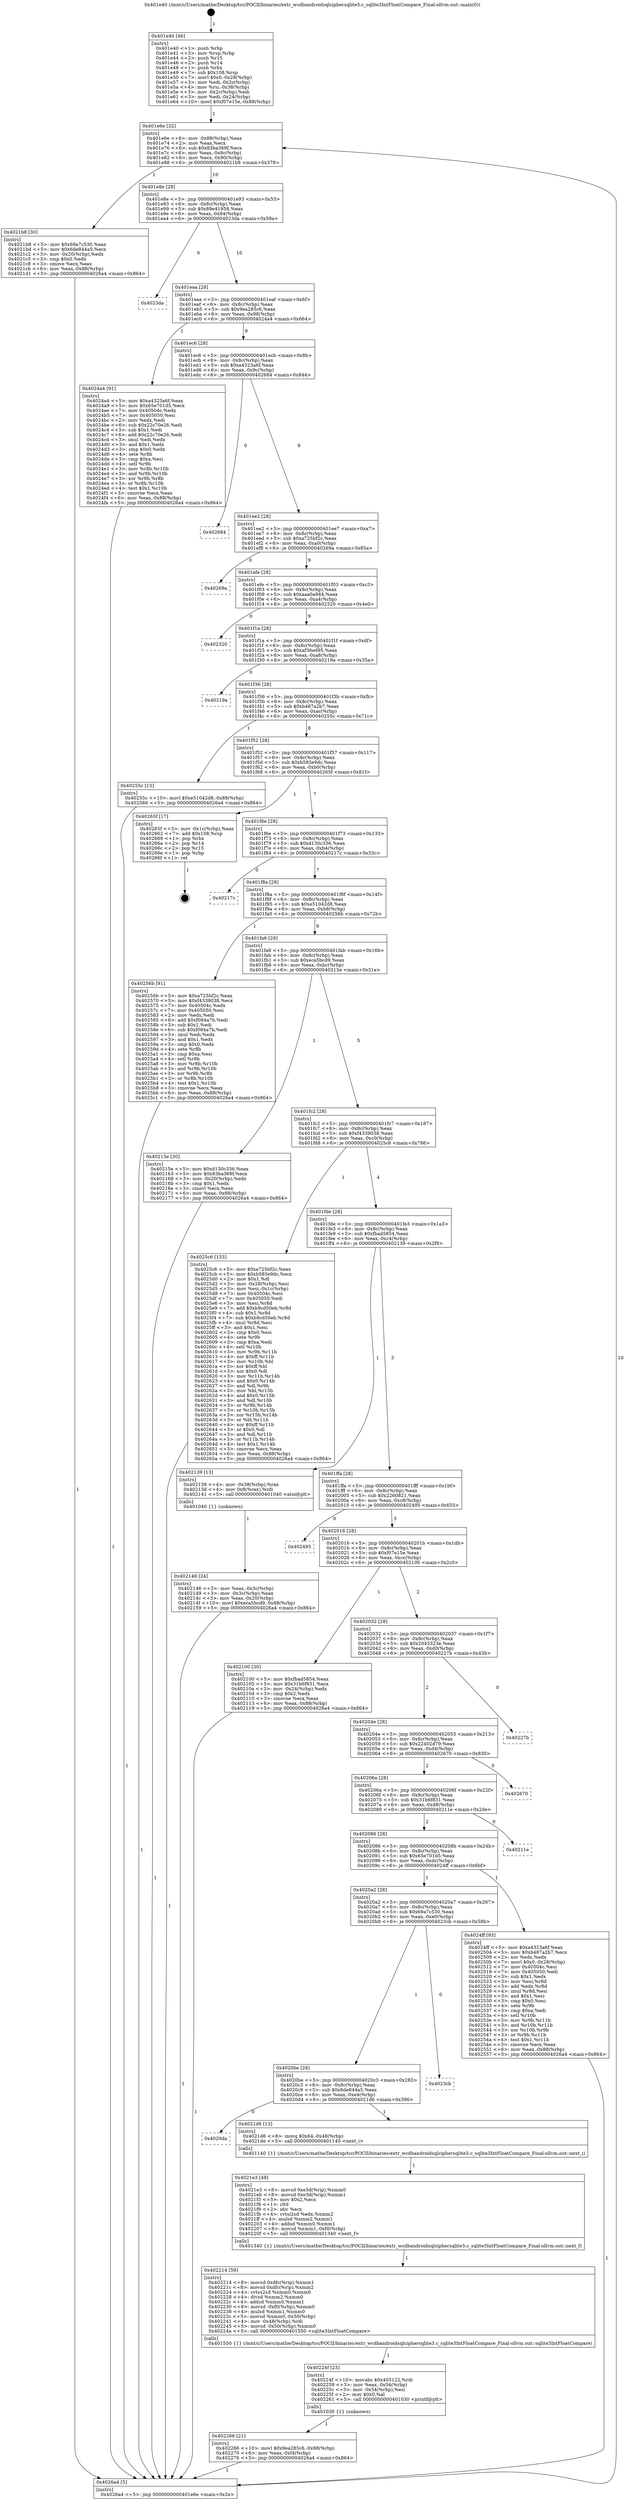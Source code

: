 digraph "0x401e40" {
  label = "0x401e40 (/mnt/c/Users/mathe/Desktop/tcc/POCII/binaries/extr_wcdbandroidsqlciphersqlite3.c_sqlite3IntFloatCompare_Final-ollvm.out::main(0))"
  labelloc = "t"
  node[shape=record]

  Entry [label="",width=0.3,height=0.3,shape=circle,fillcolor=black,style=filled]
  "0x401e6e" [label="{
     0x401e6e [32]\l
     | [instrs]\l
     &nbsp;&nbsp;0x401e6e \<+6\>: mov -0x88(%rbp),%eax\l
     &nbsp;&nbsp;0x401e74 \<+2\>: mov %eax,%ecx\l
     &nbsp;&nbsp;0x401e76 \<+6\>: sub $0x83ba369f,%ecx\l
     &nbsp;&nbsp;0x401e7c \<+6\>: mov %eax,-0x8c(%rbp)\l
     &nbsp;&nbsp;0x401e82 \<+6\>: mov %ecx,-0x90(%rbp)\l
     &nbsp;&nbsp;0x401e88 \<+6\>: je 00000000004021b8 \<main+0x378\>\l
  }"]
  "0x4021b8" [label="{
     0x4021b8 [30]\l
     | [instrs]\l
     &nbsp;&nbsp;0x4021b8 \<+5\>: mov $0x69a7c530,%eax\l
     &nbsp;&nbsp;0x4021bd \<+5\>: mov $0x6de844a5,%ecx\l
     &nbsp;&nbsp;0x4021c2 \<+3\>: mov -0x20(%rbp),%edx\l
     &nbsp;&nbsp;0x4021c5 \<+3\>: cmp $0x0,%edx\l
     &nbsp;&nbsp;0x4021c8 \<+3\>: cmove %ecx,%eax\l
     &nbsp;&nbsp;0x4021cb \<+6\>: mov %eax,-0x88(%rbp)\l
     &nbsp;&nbsp;0x4021d1 \<+5\>: jmp 00000000004026a4 \<main+0x864\>\l
  }"]
  "0x401e8e" [label="{
     0x401e8e [28]\l
     | [instrs]\l
     &nbsp;&nbsp;0x401e8e \<+5\>: jmp 0000000000401e93 \<main+0x53\>\l
     &nbsp;&nbsp;0x401e93 \<+6\>: mov -0x8c(%rbp),%eax\l
     &nbsp;&nbsp;0x401e99 \<+5\>: sub $0x89e41958,%eax\l
     &nbsp;&nbsp;0x401e9e \<+6\>: mov %eax,-0x94(%rbp)\l
     &nbsp;&nbsp;0x401ea4 \<+6\>: je 00000000004023da \<main+0x59a\>\l
  }"]
  Exit [label="",width=0.3,height=0.3,shape=circle,fillcolor=black,style=filled,peripheries=2]
  "0x4023da" [label="{
     0x4023da\l
  }", style=dashed]
  "0x401eaa" [label="{
     0x401eaa [28]\l
     | [instrs]\l
     &nbsp;&nbsp;0x401eaa \<+5\>: jmp 0000000000401eaf \<main+0x6f\>\l
     &nbsp;&nbsp;0x401eaf \<+6\>: mov -0x8c(%rbp),%eax\l
     &nbsp;&nbsp;0x401eb5 \<+5\>: sub $0x9ea285c6,%eax\l
     &nbsp;&nbsp;0x401eba \<+6\>: mov %eax,-0x98(%rbp)\l
     &nbsp;&nbsp;0x401ec0 \<+6\>: je 00000000004024a4 \<main+0x664\>\l
  }"]
  "0x402266" [label="{
     0x402266 [21]\l
     | [instrs]\l
     &nbsp;&nbsp;0x402266 \<+10\>: movl $0x9ea285c6,-0x88(%rbp)\l
     &nbsp;&nbsp;0x402270 \<+6\>: mov %eax,-0xf4(%rbp)\l
     &nbsp;&nbsp;0x402276 \<+5\>: jmp 00000000004026a4 \<main+0x864\>\l
  }"]
  "0x4024a4" [label="{
     0x4024a4 [91]\l
     | [instrs]\l
     &nbsp;&nbsp;0x4024a4 \<+5\>: mov $0xa4323a6f,%eax\l
     &nbsp;&nbsp;0x4024a9 \<+5\>: mov $0x65e701d5,%ecx\l
     &nbsp;&nbsp;0x4024ae \<+7\>: mov 0x40504c,%edx\l
     &nbsp;&nbsp;0x4024b5 \<+7\>: mov 0x405050,%esi\l
     &nbsp;&nbsp;0x4024bc \<+2\>: mov %edx,%edi\l
     &nbsp;&nbsp;0x4024be \<+6\>: sub $0x22c70e26,%edi\l
     &nbsp;&nbsp;0x4024c4 \<+3\>: sub $0x1,%edi\l
     &nbsp;&nbsp;0x4024c7 \<+6\>: add $0x22c70e26,%edi\l
     &nbsp;&nbsp;0x4024cd \<+3\>: imul %edi,%edx\l
     &nbsp;&nbsp;0x4024d0 \<+3\>: and $0x1,%edx\l
     &nbsp;&nbsp;0x4024d3 \<+3\>: cmp $0x0,%edx\l
     &nbsp;&nbsp;0x4024d6 \<+4\>: sete %r8b\l
     &nbsp;&nbsp;0x4024da \<+3\>: cmp $0xa,%esi\l
     &nbsp;&nbsp;0x4024dd \<+4\>: setl %r9b\l
     &nbsp;&nbsp;0x4024e1 \<+3\>: mov %r8b,%r10b\l
     &nbsp;&nbsp;0x4024e4 \<+3\>: and %r9b,%r10b\l
     &nbsp;&nbsp;0x4024e7 \<+3\>: xor %r9b,%r8b\l
     &nbsp;&nbsp;0x4024ea \<+3\>: or %r8b,%r10b\l
     &nbsp;&nbsp;0x4024ed \<+4\>: test $0x1,%r10b\l
     &nbsp;&nbsp;0x4024f1 \<+3\>: cmovne %ecx,%eax\l
     &nbsp;&nbsp;0x4024f4 \<+6\>: mov %eax,-0x88(%rbp)\l
     &nbsp;&nbsp;0x4024fa \<+5\>: jmp 00000000004026a4 \<main+0x864\>\l
  }"]
  "0x401ec6" [label="{
     0x401ec6 [28]\l
     | [instrs]\l
     &nbsp;&nbsp;0x401ec6 \<+5\>: jmp 0000000000401ecb \<main+0x8b\>\l
     &nbsp;&nbsp;0x401ecb \<+6\>: mov -0x8c(%rbp),%eax\l
     &nbsp;&nbsp;0x401ed1 \<+5\>: sub $0xa4323a6f,%eax\l
     &nbsp;&nbsp;0x401ed6 \<+6\>: mov %eax,-0x9c(%rbp)\l
     &nbsp;&nbsp;0x401edc \<+6\>: je 0000000000402684 \<main+0x844\>\l
  }"]
  "0x40224f" [label="{
     0x40224f [23]\l
     | [instrs]\l
     &nbsp;&nbsp;0x40224f \<+10\>: movabs $0x403122,%rdi\l
     &nbsp;&nbsp;0x402259 \<+3\>: mov %eax,-0x54(%rbp)\l
     &nbsp;&nbsp;0x40225c \<+3\>: mov -0x54(%rbp),%esi\l
     &nbsp;&nbsp;0x40225f \<+2\>: mov $0x0,%al\l
     &nbsp;&nbsp;0x402261 \<+5\>: call 0000000000401030 \<printf@plt\>\l
     | [calls]\l
     &nbsp;&nbsp;0x401030 \{1\} (unknown)\l
  }"]
  "0x402684" [label="{
     0x402684\l
  }", style=dashed]
  "0x401ee2" [label="{
     0x401ee2 [28]\l
     | [instrs]\l
     &nbsp;&nbsp;0x401ee2 \<+5\>: jmp 0000000000401ee7 \<main+0xa7\>\l
     &nbsp;&nbsp;0x401ee7 \<+6\>: mov -0x8c(%rbp),%eax\l
     &nbsp;&nbsp;0x401eed \<+5\>: sub $0xa725bf2c,%eax\l
     &nbsp;&nbsp;0x401ef2 \<+6\>: mov %eax,-0xa0(%rbp)\l
     &nbsp;&nbsp;0x401ef8 \<+6\>: je 000000000040269a \<main+0x85a\>\l
  }"]
  "0x402214" [label="{
     0x402214 [59]\l
     | [instrs]\l
     &nbsp;&nbsp;0x402214 \<+8\>: movsd 0xdfc(%rip),%xmm1\l
     &nbsp;&nbsp;0x40221c \<+8\>: movsd 0xdfc(%rip),%xmm2\l
     &nbsp;&nbsp;0x402224 \<+4\>: cvtss2sd %xmm0,%xmm0\l
     &nbsp;&nbsp;0x402228 \<+4\>: divsd %xmm2,%xmm0\l
     &nbsp;&nbsp;0x40222c \<+4\>: addsd %xmm0,%xmm1\l
     &nbsp;&nbsp;0x402230 \<+8\>: movsd -0xf0(%rbp),%xmm0\l
     &nbsp;&nbsp;0x402238 \<+4\>: mulsd %xmm1,%xmm0\l
     &nbsp;&nbsp;0x40223c \<+5\>: movsd %xmm0,-0x50(%rbp)\l
     &nbsp;&nbsp;0x402241 \<+4\>: mov -0x48(%rbp),%rdi\l
     &nbsp;&nbsp;0x402245 \<+5\>: movsd -0x50(%rbp),%xmm0\l
     &nbsp;&nbsp;0x40224a \<+5\>: call 0000000000401550 \<sqlite3IntFloatCompare\>\l
     | [calls]\l
     &nbsp;&nbsp;0x401550 \{1\} (/mnt/c/Users/mathe/Desktop/tcc/POCII/binaries/extr_wcdbandroidsqlciphersqlite3.c_sqlite3IntFloatCompare_Final-ollvm.out::sqlite3IntFloatCompare)\l
  }"]
  "0x40269a" [label="{
     0x40269a\l
  }", style=dashed]
  "0x401efe" [label="{
     0x401efe [28]\l
     | [instrs]\l
     &nbsp;&nbsp;0x401efe \<+5\>: jmp 0000000000401f03 \<main+0xc3\>\l
     &nbsp;&nbsp;0x401f03 \<+6\>: mov -0x8c(%rbp),%eax\l
     &nbsp;&nbsp;0x401f09 \<+5\>: sub $0xaaa0a944,%eax\l
     &nbsp;&nbsp;0x401f0e \<+6\>: mov %eax,-0xa4(%rbp)\l
     &nbsp;&nbsp;0x401f14 \<+6\>: je 0000000000402320 \<main+0x4e0\>\l
  }"]
  "0x4021e3" [label="{
     0x4021e3 [49]\l
     | [instrs]\l
     &nbsp;&nbsp;0x4021e3 \<+8\>: movsd 0xe3d(%rip),%xmm0\l
     &nbsp;&nbsp;0x4021eb \<+8\>: movsd 0xe3d(%rip),%xmm1\l
     &nbsp;&nbsp;0x4021f3 \<+5\>: mov $0x2,%ecx\l
     &nbsp;&nbsp;0x4021f8 \<+1\>: cltd\l
     &nbsp;&nbsp;0x4021f9 \<+2\>: idiv %ecx\l
     &nbsp;&nbsp;0x4021fb \<+4\>: cvtsi2sd %edx,%xmm2\l
     &nbsp;&nbsp;0x4021ff \<+4\>: mulsd %xmm2,%xmm1\l
     &nbsp;&nbsp;0x402203 \<+4\>: addsd %xmm0,%xmm1\l
     &nbsp;&nbsp;0x402207 \<+8\>: movsd %xmm1,-0xf0(%rbp)\l
     &nbsp;&nbsp;0x40220f \<+5\>: call 0000000000401340 \<next_f\>\l
     | [calls]\l
     &nbsp;&nbsp;0x401340 \{1\} (/mnt/c/Users/mathe/Desktop/tcc/POCII/binaries/extr_wcdbandroidsqlciphersqlite3.c_sqlite3IntFloatCompare_Final-ollvm.out::next_f)\l
  }"]
  "0x402320" [label="{
     0x402320\l
  }", style=dashed]
  "0x401f1a" [label="{
     0x401f1a [28]\l
     | [instrs]\l
     &nbsp;&nbsp;0x401f1a \<+5\>: jmp 0000000000401f1f \<main+0xdf\>\l
     &nbsp;&nbsp;0x401f1f \<+6\>: mov -0x8c(%rbp),%eax\l
     &nbsp;&nbsp;0x401f25 \<+5\>: sub $0xaf36ed95,%eax\l
     &nbsp;&nbsp;0x401f2a \<+6\>: mov %eax,-0xa8(%rbp)\l
     &nbsp;&nbsp;0x401f30 \<+6\>: je 000000000040219a \<main+0x35a\>\l
  }"]
  "0x4020da" [label="{
     0x4020da\l
  }", style=dashed]
  "0x40219a" [label="{
     0x40219a\l
  }", style=dashed]
  "0x401f36" [label="{
     0x401f36 [28]\l
     | [instrs]\l
     &nbsp;&nbsp;0x401f36 \<+5\>: jmp 0000000000401f3b \<main+0xfb\>\l
     &nbsp;&nbsp;0x401f3b \<+6\>: mov -0x8c(%rbp),%eax\l
     &nbsp;&nbsp;0x401f41 \<+5\>: sub $0xb487a2b7,%eax\l
     &nbsp;&nbsp;0x401f46 \<+6\>: mov %eax,-0xac(%rbp)\l
     &nbsp;&nbsp;0x401f4c \<+6\>: je 000000000040255c \<main+0x71c\>\l
  }"]
  "0x4021d6" [label="{
     0x4021d6 [13]\l
     | [instrs]\l
     &nbsp;&nbsp;0x4021d6 \<+8\>: movq $0x64,-0x48(%rbp)\l
     &nbsp;&nbsp;0x4021de \<+5\>: call 0000000000401140 \<next_i\>\l
     | [calls]\l
     &nbsp;&nbsp;0x401140 \{1\} (/mnt/c/Users/mathe/Desktop/tcc/POCII/binaries/extr_wcdbandroidsqlciphersqlite3.c_sqlite3IntFloatCompare_Final-ollvm.out::next_i)\l
  }"]
  "0x40255c" [label="{
     0x40255c [15]\l
     | [instrs]\l
     &nbsp;&nbsp;0x40255c \<+10\>: movl $0xe51042d8,-0x88(%rbp)\l
     &nbsp;&nbsp;0x402566 \<+5\>: jmp 00000000004026a4 \<main+0x864\>\l
  }"]
  "0x401f52" [label="{
     0x401f52 [28]\l
     | [instrs]\l
     &nbsp;&nbsp;0x401f52 \<+5\>: jmp 0000000000401f57 \<main+0x117\>\l
     &nbsp;&nbsp;0x401f57 \<+6\>: mov -0x8c(%rbp),%eax\l
     &nbsp;&nbsp;0x401f5d \<+5\>: sub $0xb583e9dc,%eax\l
     &nbsp;&nbsp;0x401f62 \<+6\>: mov %eax,-0xb0(%rbp)\l
     &nbsp;&nbsp;0x401f68 \<+6\>: je 000000000040265f \<main+0x81f\>\l
  }"]
  "0x4020be" [label="{
     0x4020be [28]\l
     | [instrs]\l
     &nbsp;&nbsp;0x4020be \<+5\>: jmp 00000000004020c3 \<main+0x283\>\l
     &nbsp;&nbsp;0x4020c3 \<+6\>: mov -0x8c(%rbp),%eax\l
     &nbsp;&nbsp;0x4020c9 \<+5\>: sub $0x6de844a5,%eax\l
     &nbsp;&nbsp;0x4020ce \<+6\>: mov %eax,-0xe4(%rbp)\l
     &nbsp;&nbsp;0x4020d4 \<+6\>: je 00000000004021d6 \<main+0x396\>\l
  }"]
  "0x40265f" [label="{
     0x40265f [17]\l
     | [instrs]\l
     &nbsp;&nbsp;0x40265f \<+3\>: mov -0x1c(%rbp),%eax\l
     &nbsp;&nbsp;0x402662 \<+7\>: add $0x108,%rsp\l
     &nbsp;&nbsp;0x402669 \<+1\>: pop %rbx\l
     &nbsp;&nbsp;0x40266a \<+2\>: pop %r14\l
     &nbsp;&nbsp;0x40266c \<+2\>: pop %r15\l
     &nbsp;&nbsp;0x40266e \<+1\>: pop %rbp\l
     &nbsp;&nbsp;0x40266f \<+1\>: ret\l
  }"]
  "0x401f6e" [label="{
     0x401f6e [28]\l
     | [instrs]\l
     &nbsp;&nbsp;0x401f6e \<+5\>: jmp 0000000000401f73 \<main+0x133\>\l
     &nbsp;&nbsp;0x401f73 \<+6\>: mov -0x8c(%rbp),%eax\l
     &nbsp;&nbsp;0x401f79 \<+5\>: sub $0xd130c336,%eax\l
     &nbsp;&nbsp;0x401f7e \<+6\>: mov %eax,-0xb4(%rbp)\l
     &nbsp;&nbsp;0x401f84 \<+6\>: je 000000000040217c \<main+0x33c\>\l
  }"]
  "0x4023cb" [label="{
     0x4023cb\l
  }", style=dashed]
  "0x40217c" [label="{
     0x40217c\l
  }", style=dashed]
  "0x401f8a" [label="{
     0x401f8a [28]\l
     | [instrs]\l
     &nbsp;&nbsp;0x401f8a \<+5\>: jmp 0000000000401f8f \<main+0x14f\>\l
     &nbsp;&nbsp;0x401f8f \<+6\>: mov -0x8c(%rbp),%eax\l
     &nbsp;&nbsp;0x401f95 \<+5\>: sub $0xe51042d8,%eax\l
     &nbsp;&nbsp;0x401f9a \<+6\>: mov %eax,-0xb8(%rbp)\l
     &nbsp;&nbsp;0x401fa0 \<+6\>: je 000000000040256b \<main+0x72b\>\l
  }"]
  "0x4020a2" [label="{
     0x4020a2 [28]\l
     | [instrs]\l
     &nbsp;&nbsp;0x4020a2 \<+5\>: jmp 00000000004020a7 \<main+0x267\>\l
     &nbsp;&nbsp;0x4020a7 \<+6\>: mov -0x8c(%rbp),%eax\l
     &nbsp;&nbsp;0x4020ad \<+5\>: sub $0x69a7c530,%eax\l
     &nbsp;&nbsp;0x4020b2 \<+6\>: mov %eax,-0xe0(%rbp)\l
     &nbsp;&nbsp;0x4020b8 \<+6\>: je 00000000004023cb \<main+0x58b\>\l
  }"]
  "0x40256b" [label="{
     0x40256b [91]\l
     | [instrs]\l
     &nbsp;&nbsp;0x40256b \<+5\>: mov $0xa725bf2c,%eax\l
     &nbsp;&nbsp;0x402570 \<+5\>: mov $0xf4339038,%ecx\l
     &nbsp;&nbsp;0x402575 \<+7\>: mov 0x40504c,%edx\l
     &nbsp;&nbsp;0x40257c \<+7\>: mov 0x405050,%esi\l
     &nbsp;&nbsp;0x402583 \<+2\>: mov %edx,%edi\l
     &nbsp;&nbsp;0x402585 \<+6\>: add $0xf084a7b,%edi\l
     &nbsp;&nbsp;0x40258b \<+3\>: sub $0x1,%edi\l
     &nbsp;&nbsp;0x40258e \<+6\>: sub $0xf084a7b,%edi\l
     &nbsp;&nbsp;0x402594 \<+3\>: imul %edi,%edx\l
     &nbsp;&nbsp;0x402597 \<+3\>: and $0x1,%edx\l
     &nbsp;&nbsp;0x40259a \<+3\>: cmp $0x0,%edx\l
     &nbsp;&nbsp;0x40259d \<+4\>: sete %r8b\l
     &nbsp;&nbsp;0x4025a1 \<+3\>: cmp $0xa,%esi\l
     &nbsp;&nbsp;0x4025a4 \<+4\>: setl %r9b\l
     &nbsp;&nbsp;0x4025a8 \<+3\>: mov %r8b,%r10b\l
     &nbsp;&nbsp;0x4025ab \<+3\>: and %r9b,%r10b\l
     &nbsp;&nbsp;0x4025ae \<+3\>: xor %r9b,%r8b\l
     &nbsp;&nbsp;0x4025b1 \<+3\>: or %r8b,%r10b\l
     &nbsp;&nbsp;0x4025b4 \<+4\>: test $0x1,%r10b\l
     &nbsp;&nbsp;0x4025b8 \<+3\>: cmovne %ecx,%eax\l
     &nbsp;&nbsp;0x4025bb \<+6\>: mov %eax,-0x88(%rbp)\l
     &nbsp;&nbsp;0x4025c1 \<+5\>: jmp 00000000004026a4 \<main+0x864\>\l
  }"]
  "0x401fa6" [label="{
     0x401fa6 [28]\l
     | [instrs]\l
     &nbsp;&nbsp;0x401fa6 \<+5\>: jmp 0000000000401fab \<main+0x16b\>\l
     &nbsp;&nbsp;0x401fab \<+6\>: mov -0x8c(%rbp),%eax\l
     &nbsp;&nbsp;0x401fb1 \<+5\>: sub $0xeca5bcd9,%eax\l
     &nbsp;&nbsp;0x401fb6 \<+6\>: mov %eax,-0xbc(%rbp)\l
     &nbsp;&nbsp;0x401fbc \<+6\>: je 000000000040215e \<main+0x31e\>\l
  }"]
  "0x4024ff" [label="{
     0x4024ff [93]\l
     | [instrs]\l
     &nbsp;&nbsp;0x4024ff \<+5\>: mov $0xa4323a6f,%eax\l
     &nbsp;&nbsp;0x402504 \<+5\>: mov $0xb487a2b7,%ecx\l
     &nbsp;&nbsp;0x402509 \<+2\>: xor %edx,%edx\l
     &nbsp;&nbsp;0x40250b \<+7\>: movl $0x0,-0x28(%rbp)\l
     &nbsp;&nbsp;0x402512 \<+7\>: mov 0x40504c,%esi\l
     &nbsp;&nbsp;0x402519 \<+7\>: mov 0x405050,%edi\l
     &nbsp;&nbsp;0x402520 \<+3\>: sub $0x1,%edx\l
     &nbsp;&nbsp;0x402523 \<+3\>: mov %esi,%r8d\l
     &nbsp;&nbsp;0x402526 \<+3\>: add %edx,%r8d\l
     &nbsp;&nbsp;0x402529 \<+4\>: imul %r8d,%esi\l
     &nbsp;&nbsp;0x40252d \<+3\>: and $0x1,%esi\l
     &nbsp;&nbsp;0x402530 \<+3\>: cmp $0x0,%esi\l
     &nbsp;&nbsp;0x402533 \<+4\>: sete %r9b\l
     &nbsp;&nbsp;0x402537 \<+3\>: cmp $0xa,%edi\l
     &nbsp;&nbsp;0x40253a \<+4\>: setl %r10b\l
     &nbsp;&nbsp;0x40253e \<+3\>: mov %r9b,%r11b\l
     &nbsp;&nbsp;0x402541 \<+3\>: and %r10b,%r11b\l
     &nbsp;&nbsp;0x402544 \<+3\>: xor %r10b,%r9b\l
     &nbsp;&nbsp;0x402547 \<+3\>: or %r9b,%r11b\l
     &nbsp;&nbsp;0x40254a \<+4\>: test $0x1,%r11b\l
     &nbsp;&nbsp;0x40254e \<+3\>: cmovne %ecx,%eax\l
     &nbsp;&nbsp;0x402551 \<+6\>: mov %eax,-0x88(%rbp)\l
     &nbsp;&nbsp;0x402557 \<+5\>: jmp 00000000004026a4 \<main+0x864\>\l
  }"]
  "0x40215e" [label="{
     0x40215e [30]\l
     | [instrs]\l
     &nbsp;&nbsp;0x40215e \<+5\>: mov $0xd130c336,%eax\l
     &nbsp;&nbsp;0x402163 \<+5\>: mov $0x83ba369f,%ecx\l
     &nbsp;&nbsp;0x402168 \<+3\>: mov -0x20(%rbp),%edx\l
     &nbsp;&nbsp;0x40216b \<+3\>: cmp $0x1,%edx\l
     &nbsp;&nbsp;0x40216e \<+3\>: cmovl %ecx,%eax\l
     &nbsp;&nbsp;0x402171 \<+6\>: mov %eax,-0x88(%rbp)\l
     &nbsp;&nbsp;0x402177 \<+5\>: jmp 00000000004026a4 \<main+0x864\>\l
  }"]
  "0x401fc2" [label="{
     0x401fc2 [28]\l
     | [instrs]\l
     &nbsp;&nbsp;0x401fc2 \<+5\>: jmp 0000000000401fc7 \<main+0x187\>\l
     &nbsp;&nbsp;0x401fc7 \<+6\>: mov -0x8c(%rbp),%eax\l
     &nbsp;&nbsp;0x401fcd \<+5\>: sub $0xf4339038,%eax\l
     &nbsp;&nbsp;0x401fd2 \<+6\>: mov %eax,-0xc0(%rbp)\l
     &nbsp;&nbsp;0x401fd8 \<+6\>: je 00000000004025c6 \<main+0x786\>\l
  }"]
  "0x402086" [label="{
     0x402086 [28]\l
     | [instrs]\l
     &nbsp;&nbsp;0x402086 \<+5\>: jmp 000000000040208b \<main+0x24b\>\l
     &nbsp;&nbsp;0x40208b \<+6\>: mov -0x8c(%rbp),%eax\l
     &nbsp;&nbsp;0x402091 \<+5\>: sub $0x65e701d5,%eax\l
     &nbsp;&nbsp;0x402096 \<+6\>: mov %eax,-0xdc(%rbp)\l
     &nbsp;&nbsp;0x40209c \<+6\>: je 00000000004024ff \<main+0x6bf\>\l
  }"]
  "0x4025c6" [label="{
     0x4025c6 [153]\l
     | [instrs]\l
     &nbsp;&nbsp;0x4025c6 \<+5\>: mov $0xa725bf2c,%eax\l
     &nbsp;&nbsp;0x4025cb \<+5\>: mov $0xb583e9dc,%ecx\l
     &nbsp;&nbsp;0x4025d0 \<+2\>: mov $0x1,%dl\l
     &nbsp;&nbsp;0x4025d2 \<+3\>: mov -0x28(%rbp),%esi\l
     &nbsp;&nbsp;0x4025d5 \<+3\>: mov %esi,-0x1c(%rbp)\l
     &nbsp;&nbsp;0x4025d8 \<+7\>: mov 0x40504c,%esi\l
     &nbsp;&nbsp;0x4025df \<+7\>: mov 0x405050,%edi\l
     &nbsp;&nbsp;0x4025e6 \<+3\>: mov %esi,%r8d\l
     &nbsp;&nbsp;0x4025e9 \<+7\>: add $0xb9cd50eb,%r8d\l
     &nbsp;&nbsp;0x4025f0 \<+4\>: sub $0x1,%r8d\l
     &nbsp;&nbsp;0x4025f4 \<+7\>: sub $0xb9cd50eb,%r8d\l
     &nbsp;&nbsp;0x4025fb \<+4\>: imul %r8d,%esi\l
     &nbsp;&nbsp;0x4025ff \<+3\>: and $0x1,%esi\l
     &nbsp;&nbsp;0x402602 \<+3\>: cmp $0x0,%esi\l
     &nbsp;&nbsp;0x402605 \<+4\>: sete %r9b\l
     &nbsp;&nbsp;0x402609 \<+3\>: cmp $0xa,%edi\l
     &nbsp;&nbsp;0x40260c \<+4\>: setl %r10b\l
     &nbsp;&nbsp;0x402610 \<+3\>: mov %r9b,%r11b\l
     &nbsp;&nbsp;0x402613 \<+4\>: xor $0xff,%r11b\l
     &nbsp;&nbsp;0x402617 \<+3\>: mov %r10b,%bl\l
     &nbsp;&nbsp;0x40261a \<+3\>: xor $0xff,%bl\l
     &nbsp;&nbsp;0x40261d \<+3\>: xor $0x0,%dl\l
     &nbsp;&nbsp;0x402620 \<+3\>: mov %r11b,%r14b\l
     &nbsp;&nbsp;0x402623 \<+4\>: and $0x0,%r14b\l
     &nbsp;&nbsp;0x402627 \<+3\>: and %dl,%r9b\l
     &nbsp;&nbsp;0x40262a \<+3\>: mov %bl,%r15b\l
     &nbsp;&nbsp;0x40262d \<+4\>: and $0x0,%r15b\l
     &nbsp;&nbsp;0x402631 \<+3\>: and %dl,%r10b\l
     &nbsp;&nbsp;0x402634 \<+3\>: or %r9b,%r14b\l
     &nbsp;&nbsp;0x402637 \<+3\>: or %r10b,%r15b\l
     &nbsp;&nbsp;0x40263a \<+3\>: xor %r15b,%r14b\l
     &nbsp;&nbsp;0x40263d \<+3\>: or %bl,%r11b\l
     &nbsp;&nbsp;0x402640 \<+4\>: xor $0xff,%r11b\l
     &nbsp;&nbsp;0x402644 \<+3\>: or $0x0,%dl\l
     &nbsp;&nbsp;0x402647 \<+3\>: and %dl,%r11b\l
     &nbsp;&nbsp;0x40264a \<+3\>: or %r11b,%r14b\l
     &nbsp;&nbsp;0x40264d \<+4\>: test $0x1,%r14b\l
     &nbsp;&nbsp;0x402651 \<+3\>: cmovne %ecx,%eax\l
     &nbsp;&nbsp;0x402654 \<+6\>: mov %eax,-0x88(%rbp)\l
     &nbsp;&nbsp;0x40265a \<+5\>: jmp 00000000004026a4 \<main+0x864\>\l
  }"]
  "0x401fde" [label="{
     0x401fde [28]\l
     | [instrs]\l
     &nbsp;&nbsp;0x401fde \<+5\>: jmp 0000000000401fe3 \<main+0x1a3\>\l
     &nbsp;&nbsp;0x401fe3 \<+6\>: mov -0x8c(%rbp),%eax\l
     &nbsp;&nbsp;0x401fe9 \<+5\>: sub $0xfbad5854,%eax\l
     &nbsp;&nbsp;0x401fee \<+6\>: mov %eax,-0xc4(%rbp)\l
     &nbsp;&nbsp;0x401ff4 \<+6\>: je 0000000000402139 \<main+0x2f9\>\l
  }"]
  "0x40211e" [label="{
     0x40211e\l
  }", style=dashed]
  "0x402139" [label="{
     0x402139 [13]\l
     | [instrs]\l
     &nbsp;&nbsp;0x402139 \<+4\>: mov -0x38(%rbp),%rax\l
     &nbsp;&nbsp;0x40213d \<+4\>: mov 0x8(%rax),%rdi\l
     &nbsp;&nbsp;0x402141 \<+5\>: call 0000000000401040 \<atoi@plt\>\l
     | [calls]\l
     &nbsp;&nbsp;0x401040 \{1\} (unknown)\l
  }"]
  "0x401ffa" [label="{
     0x401ffa [28]\l
     | [instrs]\l
     &nbsp;&nbsp;0x401ffa \<+5\>: jmp 0000000000401fff \<main+0x1bf\>\l
     &nbsp;&nbsp;0x401fff \<+6\>: mov -0x8c(%rbp),%eax\l
     &nbsp;&nbsp;0x402005 \<+5\>: sub $0x2260821,%eax\l
     &nbsp;&nbsp;0x40200a \<+6\>: mov %eax,-0xc8(%rbp)\l
     &nbsp;&nbsp;0x402010 \<+6\>: je 0000000000402495 \<main+0x655\>\l
  }"]
  "0x40206a" [label="{
     0x40206a [28]\l
     | [instrs]\l
     &nbsp;&nbsp;0x40206a \<+5\>: jmp 000000000040206f \<main+0x22f\>\l
     &nbsp;&nbsp;0x40206f \<+6\>: mov -0x8c(%rbp),%eax\l
     &nbsp;&nbsp;0x402075 \<+5\>: sub $0x31b6f831,%eax\l
     &nbsp;&nbsp;0x40207a \<+6\>: mov %eax,-0xd8(%rbp)\l
     &nbsp;&nbsp;0x402080 \<+6\>: je 000000000040211e \<main+0x2de\>\l
  }"]
  "0x402495" [label="{
     0x402495\l
  }", style=dashed]
  "0x402016" [label="{
     0x402016 [28]\l
     | [instrs]\l
     &nbsp;&nbsp;0x402016 \<+5\>: jmp 000000000040201b \<main+0x1db\>\l
     &nbsp;&nbsp;0x40201b \<+6\>: mov -0x8c(%rbp),%eax\l
     &nbsp;&nbsp;0x402021 \<+5\>: sub $0xf07e15e,%eax\l
     &nbsp;&nbsp;0x402026 \<+6\>: mov %eax,-0xcc(%rbp)\l
     &nbsp;&nbsp;0x40202c \<+6\>: je 0000000000402100 \<main+0x2c0\>\l
  }"]
  "0x402670" [label="{
     0x402670\l
  }", style=dashed]
  "0x402100" [label="{
     0x402100 [30]\l
     | [instrs]\l
     &nbsp;&nbsp;0x402100 \<+5\>: mov $0xfbad5854,%eax\l
     &nbsp;&nbsp;0x402105 \<+5\>: mov $0x31b6f831,%ecx\l
     &nbsp;&nbsp;0x40210a \<+3\>: mov -0x24(%rbp),%edx\l
     &nbsp;&nbsp;0x40210d \<+3\>: cmp $0x2,%edx\l
     &nbsp;&nbsp;0x402110 \<+3\>: cmovne %ecx,%eax\l
     &nbsp;&nbsp;0x402113 \<+6\>: mov %eax,-0x88(%rbp)\l
     &nbsp;&nbsp;0x402119 \<+5\>: jmp 00000000004026a4 \<main+0x864\>\l
  }"]
  "0x402032" [label="{
     0x402032 [28]\l
     | [instrs]\l
     &nbsp;&nbsp;0x402032 \<+5\>: jmp 0000000000402037 \<main+0x1f7\>\l
     &nbsp;&nbsp;0x402037 \<+6\>: mov -0x8c(%rbp),%eax\l
     &nbsp;&nbsp;0x40203d \<+5\>: sub $0x2045323e,%eax\l
     &nbsp;&nbsp;0x402042 \<+6\>: mov %eax,-0xd0(%rbp)\l
     &nbsp;&nbsp;0x402048 \<+6\>: je 000000000040227b \<main+0x43b\>\l
  }"]
  "0x4026a4" [label="{
     0x4026a4 [5]\l
     | [instrs]\l
     &nbsp;&nbsp;0x4026a4 \<+5\>: jmp 0000000000401e6e \<main+0x2e\>\l
  }"]
  "0x401e40" [label="{
     0x401e40 [46]\l
     | [instrs]\l
     &nbsp;&nbsp;0x401e40 \<+1\>: push %rbp\l
     &nbsp;&nbsp;0x401e41 \<+3\>: mov %rsp,%rbp\l
     &nbsp;&nbsp;0x401e44 \<+2\>: push %r15\l
     &nbsp;&nbsp;0x401e46 \<+2\>: push %r14\l
     &nbsp;&nbsp;0x401e48 \<+1\>: push %rbx\l
     &nbsp;&nbsp;0x401e49 \<+7\>: sub $0x108,%rsp\l
     &nbsp;&nbsp;0x401e50 \<+7\>: movl $0x0,-0x28(%rbp)\l
     &nbsp;&nbsp;0x401e57 \<+3\>: mov %edi,-0x2c(%rbp)\l
     &nbsp;&nbsp;0x401e5a \<+4\>: mov %rsi,-0x38(%rbp)\l
     &nbsp;&nbsp;0x401e5e \<+3\>: mov -0x2c(%rbp),%edi\l
     &nbsp;&nbsp;0x401e61 \<+3\>: mov %edi,-0x24(%rbp)\l
     &nbsp;&nbsp;0x401e64 \<+10\>: movl $0xf07e15e,-0x88(%rbp)\l
  }"]
  "0x402146" [label="{
     0x402146 [24]\l
     | [instrs]\l
     &nbsp;&nbsp;0x402146 \<+3\>: mov %eax,-0x3c(%rbp)\l
     &nbsp;&nbsp;0x402149 \<+3\>: mov -0x3c(%rbp),%eax\l
     &nbsp;&nbsp;0x40214c \<+3\>: mov %eax,-0x20(%rbp)\l
     &nbsp;&nbsp;0x40214f \<+10\>: movl $0xeca5bcd9,-0x88(%rbp)\l
     &nbsp;&nbsp;0x402159 \<+5\>: jmp 00000000004026a4 \<main+0x864\>\l
  }"]
  "0x40204e" [label="{
     0x40204e [28]\l
     | [instrs]\l
     &nbsp;&nbsp;0x40204e \<+5\>: jmp 0000000000402053 \<main+0x213\>\l
     &nbsp;&nbsp;0x402053 \<+6\>: mov -0x8c(%rbp),%eax\l
     &nbsp;&nbsp;0x402059 \<+5\>: sub $0x22402d79,%eax\l
     &nbsp;&nbsp;0x40205e \<+6\>: mov %eax,-0xd4(%rbp)\l
     &nbsp;&nbsp;0x402064 \<+6\>: je 0000000000402670 \<main+0x830\>\l
  }"]
  "0x40227b" [label="{
     0x40227b\l
  }", style=dashed]
  Entry -> "0x401e40" [label=" 1"]
  "0x401e6e" -> "0x4021b8" [label=" 1"]
  "0x401e6e" -> "0x401e8e" [label=" 10"]
  "0x40265f" -> Exit [label=" 1"]
  "0x401e8e" -> "0x4023da" [label=" 0"]
  "0x401e8e" -> "0x401eaa" [label=" 10"]
  "0x4025c6" -> "0x4026a4" [label=" 1"]
  "0x401eaa" -> "0x4024a4" [label=" 1"]
  "0x401eaa" -> "0x401ec6" [label=" 9"]
  "0x40256b" -> "0x4026a4" [label=" 1"]
  "0x401ec6" -> "0x402684" [label=" 0"]
  "0x401ec6" -> "0x401ee2" [label=" 9"]
  "0x40255c" -> "0x4026a4" [label=" 1"]
  "0x401ee2" -> "0x40269a" [label=" 0"]
  "0x401ee2" -> "0x401efe" [label=" 9"]
  "0x4024ff" -> "0x4026a4" [label=" 1"]
  "0x401efe" -> "0x402320" [label=" 0"]
  "0x401efe" -> "0x401f1a" [label=" 9"]
  "0x4024a4" -> "0x4026a4" [label=" 1"]
  "0x401f1a" -> "0x40219a" [label=" 0"]
  "0x401f1a" -> "0x401f36" [label=" 9"]
  "0x402266" -> "0x4026a4" [label=" 1"]
  "0x401f36" -> "0x40255c" [label=" 1"]
  "0x401f36" -> "0x401f52" [label=" 8"]
  "0x40224f" -> "0x402266" [label=" 1"]
  "0x401f52" -> "0x40265f" [label=" 1"]
  "0x401f52" -> "0x401f6e" [label=" 7"]
  "0x4021e3" -> "0x402214" [label=" 1"]
  "0x401f6e" -> "0x40217c" [label=" 0"]
  "0x401f6e" -> "0x401f8a" [label=" 7"]
  "0x4021d6" -> "0x4021e3" [label=" 1"]
  "0x401f8a" -> "0x40256b" [label=" 1"]
  "0x401f8a" -> "0x401fa6" [label=" 6"]
  "0x4020be" -> "0x4021d6" [label=" 1"]
  "0x401fa6" -> "0x40215e" [label=" 1"]
  "0x401fa6" -> "0x401fc2" [label=" 5"]
  "0x402214" -> "0x40224f" [label=" 1"]
  "0x401fc2" -> "0x4025c6" [label=" 1"]
  "0x401fc2" -> "0x401fde" [label=" 4"]
  "0x4020a2" -> "0x4023cb" [label=" 0"]
  "0x401fde" -> "0x402139" [label=" 1"]
  "0x401fde" -> "0x401ffa" [label=" 3"]
  "0x4020be" -> "0x4020da" [label=" 0"]
  "0x401ffa" -> "0x402495" [label=" 0"]
  "0x401ffa" -> "0x402016" [label=" 3"]
  "0x402086" -> "0x4024ff" [label=" 1"]
  "0x402016" -> "0x402100" [label=" 1"]
  "0x402016" -> "0x402032" [label=" 2"]
  "0x402100" -> "0x4026a4" [label=" 1"]
  "0x401e40" -> "0x401e6e" [label=" 1"]
  "0x4026a4" -> "0x401e6e" [label=" 10"]
  "0x402139" -> "0x402146" [label=" 1"]
  "0x402146" -> "0x4026a4" [label=" 1"]
  "0x40215e" -> "0x4026a4" [label=" 1"]
  "0x4021b8" -> "0x4026a4" [label=" 1"]
  "0x4020a2" -> "0x4020be" [label=" 1"]
  "0x402032" -> "0x40227b" [label=" 0"]
  "0x402032" -> "0x40204e" [label=" 2"]
  "0x40206a" -> "0x402086" [label=" 2"]
  "0x40204e" -> "0x402670" [label=" 0"]
  "0x40204e" -> "0x40206a" [label=" 2"]
  "0x402086" -> "0x4020a2" [label=" 1"]
  "0x40206a" -> "0x40211e" [label=" 0"]
}
